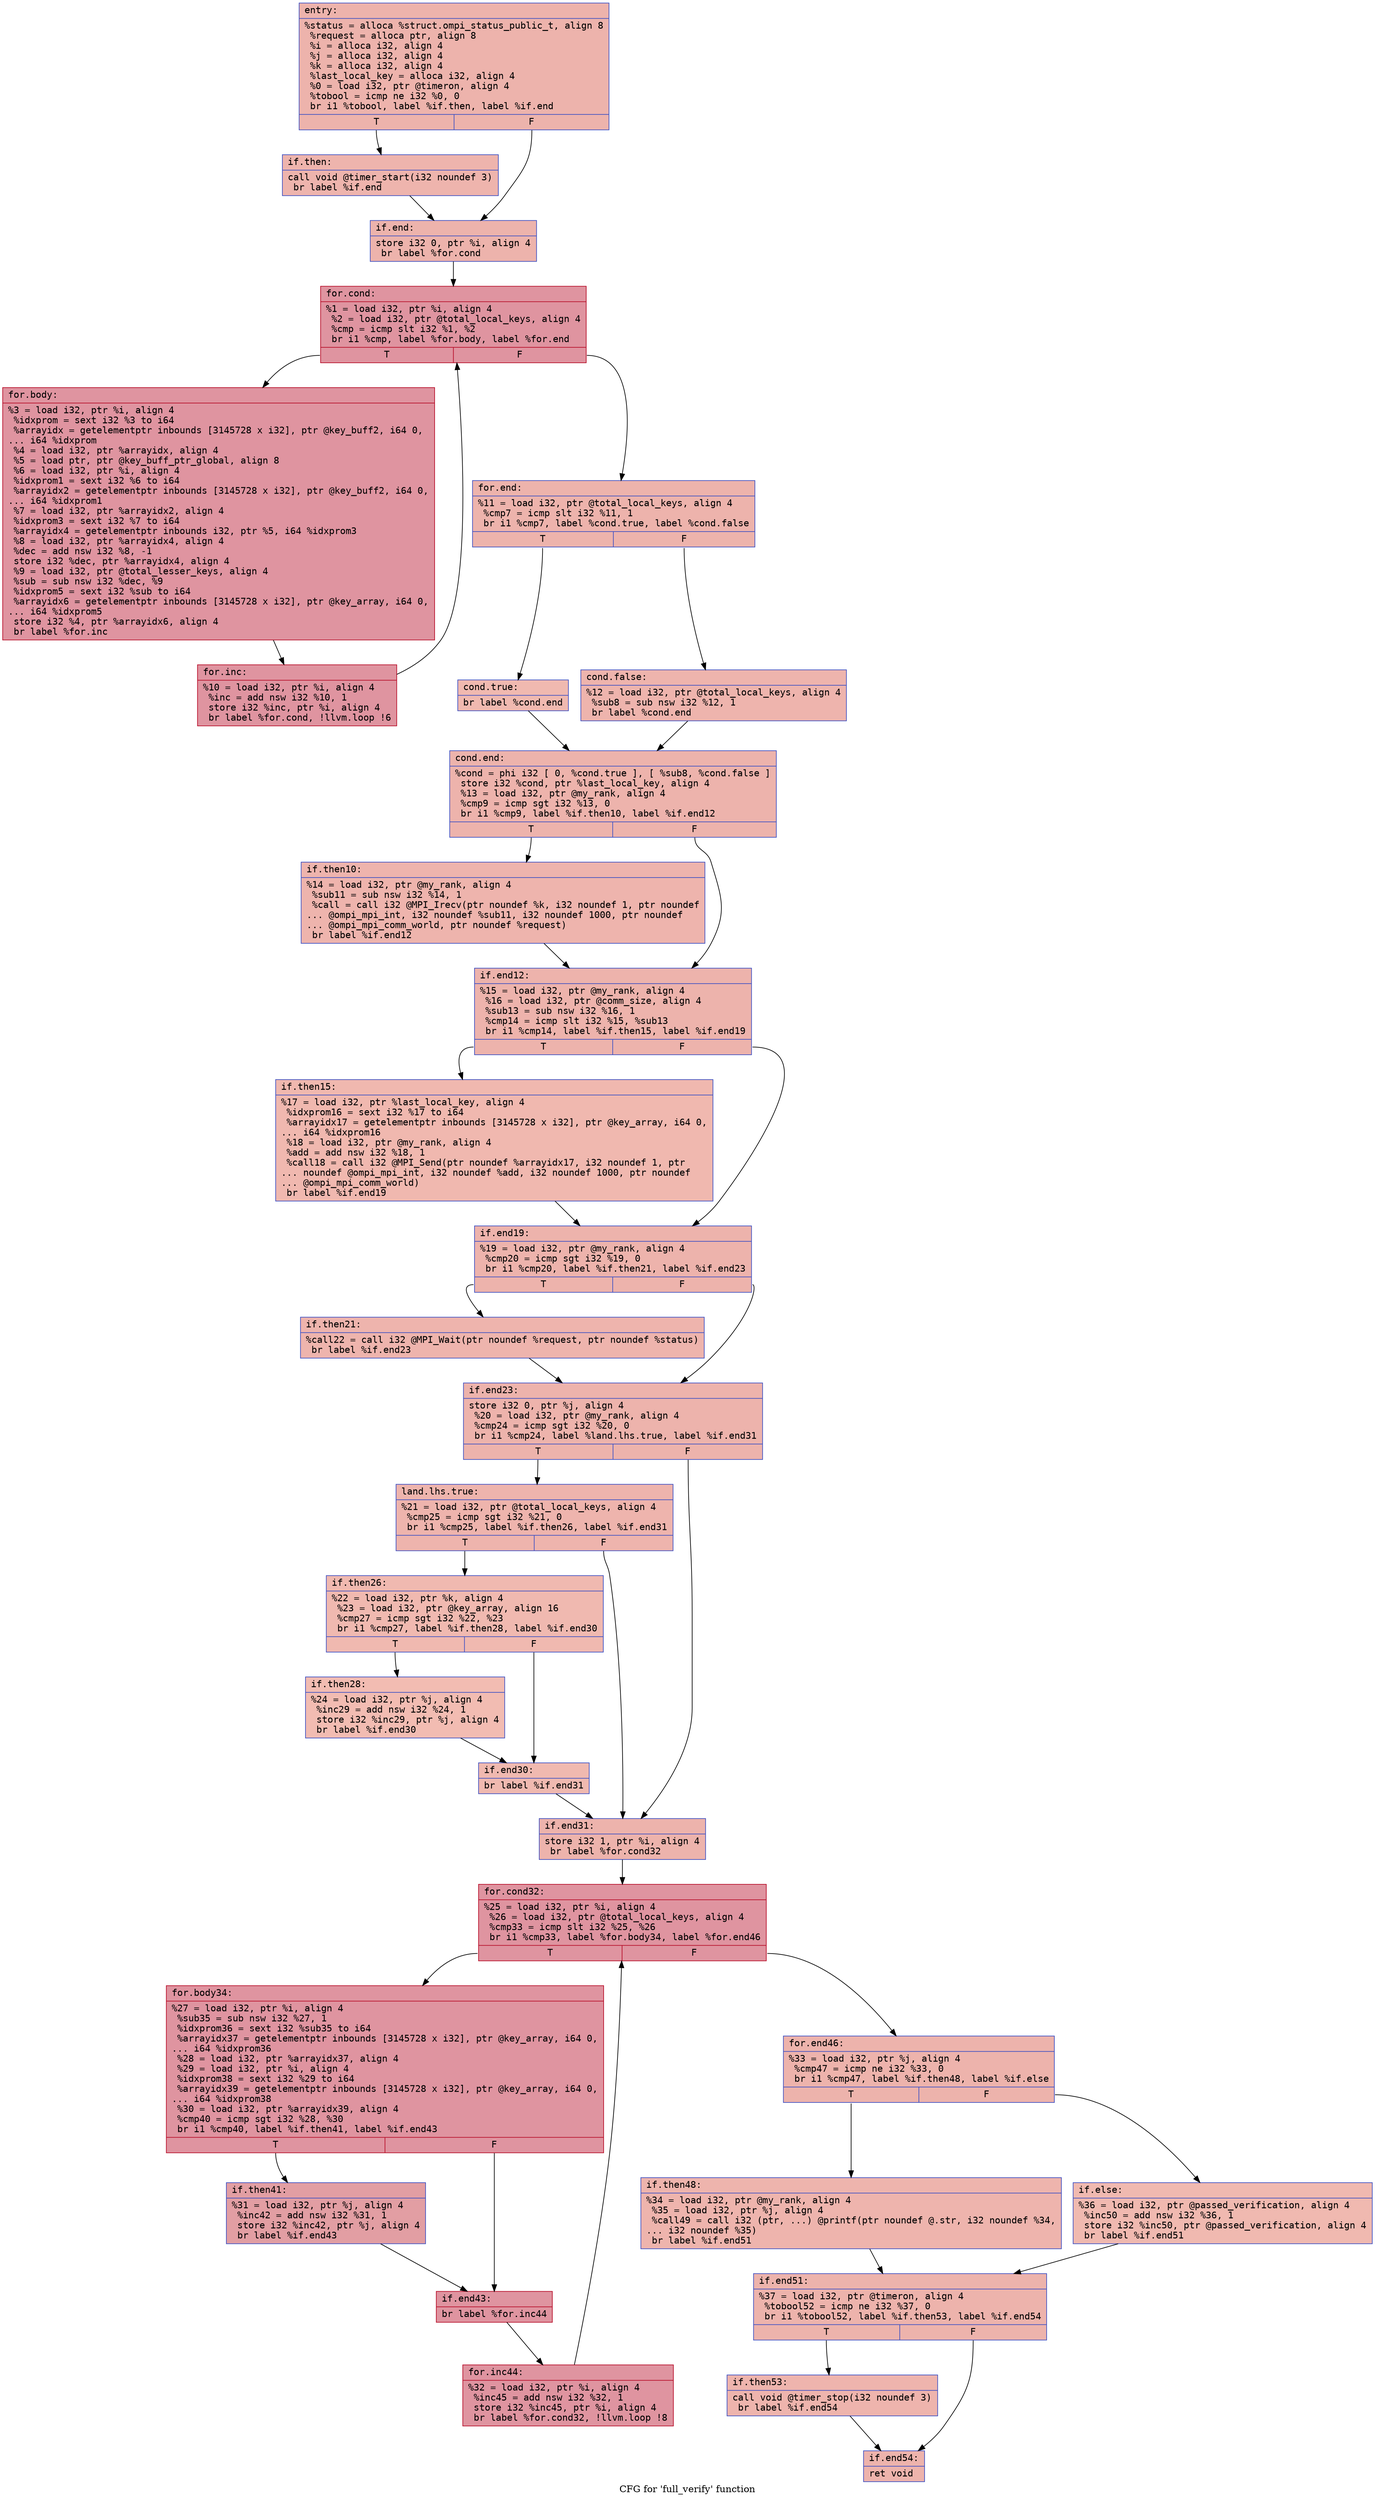 digraph "CFG for 'full_verify' function" {
	label="CFG for 'full_verify' function";

	Node0x55d651013780 [shape=record,color="#3d50c3ff", style=filled, fillcolor="#d6524470" fontname="Courier",label="{entry:\l|  %status = alloca %struct.ompi_status_public_t, align 8\l  %request = alloca ptr, align 8\l  %i = alloca i32, align 4\l  %j = alloca i32, align 4\l  %k = alloca i32, align 4\l  %last_local_key = alloca i32, align 4\l  %0 = load i32, ptr @timeron, align 4\l  %tobool = icmp ne i32 %0, 0\l  br i1 %tobool, label %if.then, label %if.end\l|{<s0>T|<s1>F}}"];
	Node0x55d651013780:s0 -> Node0x55d651013db0[tooltip="entry -> if.then\nProbability 62.50%" ];
	Node0x55d651013780:s1 -> Node0x55d651013e20[tooltip="entry -> if.end\nProbability 37.50%" ];
	Node0x55d651013db0 [shape=record,color="#3d50c3ff", style=filled, fillcolor="#d8564670" fontname="Courier",label="{if.then:\l|  call void @timer_start(i32 noundef 3)\l  br label %if.end\l}"];
	Node0x55d651013db0 -> Node0x55d651013e20[tooltip="if.then -> if.end\nProbability 100.00%" ];
	Node0x55d651013e20 [shape=record,color="#3d50c3ff", style=filled, fillcolor="#d6524470" fontname="Courier",label="{if.end:\l|  store i32 0, ptr %i, align 4\l  br label %for.cond\l}"];
	Node0x55d651013e20 -> Node0x55d651014210[tooltip="if.end -> for.cond\nProbability 100.00%" ];
	Node0x55d651014210 [shape=record,color="#b70d28ff", style=filled, fillcolor="#b70d2870" fontname="Courier",label="{for.cond:\l|  %1 = load i32, ptr %i, align 4\l  %2 = load i32, ptr @total_local_keys, align 4\l  %cmp = icmp slt i32 %1, %2\l  br i1 %cmp, label %for.body, label %for.end\l|{<s0>T|<s1>F}}"];
	Node0x55d651014210:s0 -> Node0x55d6510144f0[tooltip="for.cond -> for.body\nProbability 96.88%" ];
	Node0x55d651014210:s1 -> Node0x55d6510146e0[tooltip="for.cond -> for.end\nProbability 3.12%" ];
	Node0x55d6510144f0 [shape=record,color="#b70d28ff", style=filled, fillcolor="#b70d2870" fontname="Courier",label="{for.body:\l|  %3 = load i32, ptr %i, align 4\l  %idxprom = sext i32 %3 to i64\l  %arrayidx = getelementptr inbounds [3145728 x i32], ptr @key_buff2, i64 0,\l... i64 %idxprom\l  %4 = load i32, ptr %arrayidx, align 4\l  %5 = load ptr, ptr @key_buff_ptr_global, align 8\l  %6 = load i32, ptr %i, align 4\l  %idxprom1 = sext i32 %6 to i64\l  %arrayidx2 = getelementptr inbounds [3145728 x i32], ptr @key_buff2, i64 0,\l... i64 %idxprom1\l  %7 = load i32, ptr %arrayidx2, align 4\l  %idxprom3 = sext i32 %7 to i64\l  %arrayidx4 = getelementptr inbounds i32, ptr %5, i64 %idxprom3\l  %8 = load i32, ptr %arrayidx4, align 4\l  %dec = add nsw i32 %8, -1\l  store i32 %dec, ptr %arrayidx4, align 4\l  %9 = load i32, ptr @total_lesser_keys, align 4\l  %sub = sub nsw i32 %dec, %9\l  %idxprom5 = sext i32 %sub to i64\l  %arrayidx6 = getelementptr inbounds [3145728 x i32], ptr @key_array, i64 0,\l... i64 %idxprom5\l  store i32 %4, ptr %arrayidx6, align 4\l  br label %for.inc\l}"];
	Node0x55d6510144f0 -> Node0x55d651015490[tooltip="for.body -> for.inc\nProbability 100.00%" ];
	Node0x55d651015490 [shape=record,color="#b70d28ff", style=filled, fillcolor="#b70d2870" fontname="Courier",label="{for.inc:\l|  %10 = load i32, ptr %i, align 4\l  %inc = add nsw i32 %10, 1\l  store i32 %inc, ptr %i, align 4\l  br label %for.cond, !llvm.loop !6\l}"];
	Node0x55d651015490 -> Node0x55d651014210[tooltip="for.inc -> for.cond\nProbability 100.00%" ];
	Node0x55d6510146e0 [shape=record,color="#3d50c3ff", style=filled, fillcolor="#d6524470" fontname="Courier",label="{for.end:\l|  %11 = load i32, ptr @total_local_keys, align 4\l  %cmp7 = icmp slt i32 %11, 1\l  br i1 %cmp7, label %cond.true, label %cond.false\l|{<s0>T|<s1>F}}"];
	Node0x55d6510146e0:s0 -> Node0x55d651015c10[tooltip="for.end -> cond.true\nProbability 37.50%" ];
	Node0x55d6510146e0:s1 -> Node0x55d651015c60[tooltip="for.end -> cond.false\nProbability 62.50%" ];
	Node0x55d651015c10 [shape=record,color="#3d50c3ff", style=filled, fillcolor="#de614d70" fontname="Courier",label="{cond.true:\l|  br label %cond.end\l}"];
	Node0x55d651015c10 -> Node0x55d651015d60[tooltip="cond.true -> cond.end\nProbability 100.00%" ];
	Node0x55d651015c60 [shape=record,color="#3d50c3ff", style=filled, fillcolor="#d8564670" fontname="Courier",label="{cond.false:\l|  %12 = load i32, ptr @total_local_keys, align 4\l  %sub8 = sub nsw i32 %12, 1\l  br label %cond.end\l}"];
	Node0x55d651015c60 -> Node0x55d651015d60[tooltip="cond.false -> cond.end\nProbability 100.00%" ];
	Node0x55d651015d60 [shape=record,color="#3d50c3ff", style=filled, fillcolor="#d6524470" fontname="Courier",label="{cond.end:\l|  %cond = phi i32 [ 0, %cond.true ], [ %sub8, %cond.false ]\l  store i32 %cond, ptr %last_local_key, align 4\l  %13 = load i32, ptr @my_rank, align 4\l  %cmp9 = icmp sgt i32 %13, 0\l  br i1 %cmp9, label %if.then10, label %if.end12\l|{<s0>T|<s1>F}}"];
	Node0x55d651015d60:s0 -> Node0x55d651016240[tooltip="cond.end -> if.then10\nProbability 62.50%" ];
	Node0x55d651015d60:s1 -> Node0x55d6510162f0[tooltip="cond.end -> if.end12\nProbability 37.50%" ];
	Node0x55d651016240 [shape=record,color="#3d50c3ff", style=filled, fillcolor="#d8564670" fontname="Courier",label="{if.then10:\l|  %14 = load i32, ptr @my_rank, align 4\l  %sub11 = sub nsw i32 %14, 1\l  %call = call i32 @MPI_Irecv(ptr noundef %k, i32 noundef 1, ptr noundef\l... @ompi_mpi_int, i32 noundef %sub11, i32 noundef 1000, ptr noundef\l... @ompi_mpi_comm_world, ptr noundef %request)\l  br label %if.end12\l}"];
	Node0x55d651016240 -> Node0x55d6510162f0[tooltip="if.then10 -> if.end12\nProbability 100.00%" ];
	Node0x55d6510162f0 [shape=record,color="#3d50c3ff", style=filled, fillcolor="#d6524470" fontname="Courier",label="{if.end12:\l|  %15 = load i32, ptr @my_rank, align 4\l  %16 = load i32, ptr @comm_size, align 4\l  %sub13 = sub nsw i32 %16, 1\l  %cmp14 = icmp slt i32 %15, %sub13\l  br i1 %cmp14, label %if.then15, label %if.end19\l|{<s0>T|<s1>F}}"];
	Node0x55d6510162f0:s0 -> Node0x55d651016b30[tooltip="if.end12 -> if.then15\nProbability 50.00%" ];
	Node0x55d6510162f0:s1 -> Node0x55d651016b80[tooltip="if.end12 -> if.end19\nProbability 50.00%" ];
	Node0x55d651016b30 [shape=record,color="#3d50c3ff", style=filled, fillcolor="#dc5d4a70" fontname="Courier",label="{if.then15:\l|  %17 = load i32, ptr %last_local_key, align 4\l  %idxprom16 = sext i32 %17 to i64\l  %arrayidx17 = getelementptr inbounds [3145728 x i32], ptr @key_array, i64 0,\l... i64 %idxprom16\l  %18 = load i32, ptr @my_rank, align 4\l  %add = add nsw i32 %18, 1\l  %call18 = call i32 @MPI_Send(ptr noundef %arrayidx17, i32 noundef 1, ptr\l... noundef @ompi_mpi_int, i32 noundef %add, i32 noundef 1000, ptr noundef\l... @ompi_mpi_comm_world)\l  br label %if.end19\l}"];
	Node0x55d651016b30 -> Node0x55d651016b80[tooltip="if.then15 -> if.end19\nProbability 100.00%" ];
	Node0x55d651016b80 [shape=record,color="#3d50c3ff", style=filled, fillcolor="#d6524470" fontname="Courier",label="{if.end19:\l|  %19 = load i32, ptr @my_rank, align 4\l  %cmp20 = icmp sgt i32 %19, 0\l  br i1 %cmp20, label %if.then21, label %if.end23\l|{<s0>T|<s1>F}}"];
	Node0x55d651016b80:s0 -> Node0x55d651017450[tooltip="if.end19 -> if.then21\nProbability 62.50%" ];
	Node0x55d651016b80:s1 -> Node0x55d6510174a0[tooltip="if.end19 -> if.end23\nProbability 37.50%" ];
	Node0x55d651017450 [shape=record,color="#3d50c3ff", style=filled, fillcolor="#d8564670" fontname="Courier",label="{if.then21:\l|  %call22 = call i32 @MPI_Wait(ptr noundef %request, ptr noundef %status)\l  br label %if.end23\l}"];
	Node0x55d651017450 -> Node0x55d6510174a0[tooltip="if.then21 -> if.end23\nProbability 100.00%" ];
	Node0x55d6510174a0 [shape=record,color="#3d50c3ff", style=filled, fillcolor="#d6524470" fontname="Courier",label="{if.end23:\l|  store i32 0, ptr %j, align 4\l  %20 = load i32, ptr @my_rank, align 4\l  %cmp24 = icmp sgt i32 %20, 0\l  br i1 %cmp24, label %land.lhs.true, label %if.end31\l|{<s0>T|<s1>F}}"];
	Node0x55d6510174a0:s0 -> Node0x55d651018010[tooltip="if.end23 -> land.lhs.true\nProbability 62.50%" ];
	Node0x55d6510174a0:s1 -> Node0x55d651018090[tooltip="if.end23 -> if.end31\nProbability 37.50%" ];
	Node0x55d651018010 [shape=record,color="#3d50c3ff", style=filled, fillcolor="#d8564670" fontname="Courier",label="{land.lhs.true:\l|  %21 = load i32, ptr @total_local_keys, align 4\l  %cmp25 = icmp sgt i32 %21, 0\l  br i1 %cmp25, label %if.then26, label %if.end31\l|{<s0>T|<s1>F}}"];
	Node0x55d651018010:s0 -> Node0x55d6510183b0[tooltip="land.lhs.true -> if.then26\nProbability 62.50%" ];
	Node0x55d651018010:s1 -> Node0x55d651018090[tooltip="land.lhs.true -> if.end31\nProbability 37.50%" ];
	Node0x55d6510183b0 [shape=record,color="#3d50c3ff", style=filled, fillcolor="#de614d70" fontname="Courier",label="{if.then26:\l|  %22 = load i32, ptr %k, align 4\l  %23 = load i32, ptr @key_array, align 16\l  %cmp27 = icmp sgt i32 %22, %23\l  br i1 %cmp27, label %if.then28, label %if.end30\l|{<s0>T|<s1>F}}"];
	Node0x55d6510183b0:s0 -> Node0x55d651018660[tooltip="if.then26 -> if.then28\nProbability 50.00%" ];
	Node0x55d6510183b0:s1 -> Node0x55d6510186b0[tooltip="if.then26 -> if.end30\nProbability 50.00%" ];
	Node0x55d651018660 [shape=record,color="#3d50c3ff", style=filled, fillcolor="#e1675170" fontname="Courier",label="{if.then28:\l|  %24 = load i32, ptr %j, align 4\l  %inc29 = add nsw i32 %24, 1\l  store i32 %inc29, ptr %j, align 4\l  br label %if.end30\l}"];
	Node0x55d651018660 -> Node0x55d6510186b0[tooltip="if.then28 -> if.end30\nProbability 100.00%" ];
	Node0x55d6510186b0 [shape=record,color="#3d50c3ff", style=filled, fillcolor="#de614d70" fontname="Courier",label="{if.end30:\l|  br label %if.end31\l}"];
	Node0x55d6510186b0 -> Node0x55d651018090[tooltip="if.end30 -> if.end31\nProbability 100.00%" ];
	Node0x55d651018090 [shape=record,color="#3d50c3ff", style=filled, fillcolor="#d6524470" fontname="Courier",label="{if.end31:\l|  store i32 1, ptr %i, align 4\l  br label %for.cond32\l}"];
	Node0x55d651018090 -> Node0x55d651018b90[tooltip="if.end31 -> for.cond32\nProbability 100.00%" ];
	Node0x55d651018b90 [shape=record,color="#b70d28ff", style=filled, fillcolor="#b70d2870" fontname="Courier",label="{for.cond32:\l|  %25 = load i32, ptr %i, align 4\l  %26 = load i32, ptr @total_local_keys, align 4\l  %cmp33 = icmp slt i32 %25, %26\l  br i1 %cmp33, label %for.body34, label %for.end46\l|{<s0>T|<s1>F}}"];
	Node0x55d651018b90:s0 -> Node0x55d651018e90[tooltip="for.cond32 -> for.body34\nProbability 96.88%" ];
	Node0x55d651018b90:s1 -> Node0x55d651018ee0[tooltip="for.cond32 -> for.end46\nProbability 3.12%" ];
	Node0x55d651018e90 [shape=record,color="#b70d28ff", style=filled, fillcolor="#b70d2870" fontname="Courier",label="{for.body34:\l|  %27 = load i32, ptr %i, align 4\l  %sub35 = sub nsw i32 %27, 1\l  %idxprom36 = sext i32 %sub35 to i64\l  %arrayidx37 = getelementptr inbounds [3145728 x i32], ptr @key_array, i64 0,\l... i64 %idxprom36\l  %28 = load i32, ptr %arrayidx37, align 4\l  %29 = load i32, ptr %i, align 4\l  %idxprom38 = sext i32 %29 to i64\l  %arrayidx39 = getelementptr inbounds [3145728 x i32], ptr @key_array, i64 0,\l... i64 %idxprom38\l  %30 = load i32, ptr %arrayidx39, align 4\l  %cmp40 = icmp sgt i32 %28, %30\l  br i1 %cmp40, label %if.then41, label %if.end43\l|{<s0>T|<s1>F}}"];
	Node0x55d651018e90:s0 -> Node0x55d651019660[tooltip="for.body34 -> if.then41\nProbability 50.00%" ];
	Node0x55d651018e90:s1 -> Node0x55d6510196e0[tooltip="for.body34 -> if.end43\nProbability 50.00%" ];
	Node0x55d651019660 [shape=record,color="#3d50c3ff", style=filled, fillcolor="#be242e70" fontname="Courier",label="{if.then41:\l|  %31 = load i32, ptr %j, align 4\l  %inc42 = add nsw i32 %31, 1\l  store i32 %inc42, ptr %j, align 4\l  br label %if.end43\l}"];
	Node0x55d651019660 -> Node0x55d6510196e0[tooltip="if.then41 -> if.end43\nProbability 100.00%" ];
	Node0x55d6510196e0 [shape=record,color="#b70d28ff", style=filled, fillcolor="#b70d2870" fontname="Courier",label="{if.end43:\l|  br label %for.inc44\l}"];
	Node0x55d6510196e0 -> Node0x55d651019a50[tooltip="if.end43 -> for.inc44\nProbability 100.00%" ];
	Node0x55d651019a50 [shape=record,color="#b70d28ff", style=filled, fillcolor="#b70d2870" fontname="Courier",label="{for.inc44:\l|  %32 = load i32, ptr %i, align 4\l  %inc45 = add nsw i32 %32, 1\l  store i32 %inc45, ptr %i, align 4\l  br label %for.cond32, !llvm.loop !8\l}"];
	Node0x55d651019a50 -> Node0x55d651018b90[tooltip="for.inc44 -> for.cond32\nProbability 100.00%" ];
	Node0x55d651018ee0 [shape=record,color="#3d50c3ff", style=filled, fillcolor="#d6524470" fontname="Courier",label="{for.end46:\l|  %33 = load i32, ptr %j, align 4\l  %cmp47 = icmp ne i32 %33, 0\l  br i1 %cmp47, label %if.then48, label %if.else\l|{<s0>T|<s1>F}}"];
	Node0x55d651018ee0:s0 -> Node0x55d65101a000[tooltip="for.end46 -> if.then48\nProbability 62.50%" ];
	Node0x55d651018ee0:s1 -> Node0x55d65101a080[tooltip="for.end46 -> if.else\nProbability 37.50%" ];
	Node0x55d65101a000 [shape=record,color="#3d50c3ff", style=filled, fillcolor="#d8564670" fontname="Courier",label="{if.then48:\l|  %34 = load i32, ptr @my_rank, align 4\l  %35 = load i32, ptr %j, align 4\l  %call49 = call i32 (ptr, ...) @printf(ptr noundef @.str, i32 noundef %34,\l... i32 noundef %35)\l  br label %if.end51\l}"];
	Node0x55d65101a000 -> Node0x55d65101a390[tooltip="if.then48 -> if.end51\nProbability 100.00%" ];
	Node0x55d65101a080 [shape=record,color="#3d50c3ff", style=filled, fillcolor="#de614d70" fontname="Courier",label="{if.else:\l|  %36 = load i32, ptr @passed_verification, align 4\l  %inc50 = add nsw i32 %36, 1\l  store i32 %inc50, ptr @passed_verification, align 4\l  br label %if.end51\l}"];
	Node0x55d65101a080 -> Node0x55d65101a390[tooltip="if.else -> if.end51\nProbability 100.00%" ];
	Node0x55d65101a390 [shape=record,color="#3d50c3ff", style=filled, fillcolor="#d6524470" fontname="Courier",label="{if.end51:\l|  %37 = load i32, ptr @timeron, align 4\l  %tobool52 = icmp ne i32 %37, 0\l  br i1 %tobool52, label %if.then53, label %if.end54\l|{<s0>T|<s1>F}}"];
	Node0x55d65101a390:s0 -> Node0x55d65101a830[tooltip="if.end51 -> if.then53\nProbability 62.50%" ];
	Node0x55d65101a390:s1 -> Node0x55d65101a880[tooltip="if.end51 -> if.end54\nProbability 37.50%" ];
	Node0x55d65101a830 [shape=record,color="#3d50c3ff", style=filled, fillcolor="#d8564670" fontname="Courier",label="{if.then53:\l|  call void @timer_stop(i32 noundef 3)\l  br label %if.end54\l}"];
	Node0x55d65101a830 -> Node0x55d65101a880[tooltip="if.then53 -> if.end54\nProbability 100.00%" ];
	Node0x55d65101a880 [shape=record,color="#3d50c3ff", style=filled, fillcolor="#d6524470" fontname="Courier",label="{if.end54:\l|  ret void\l}"];
}
